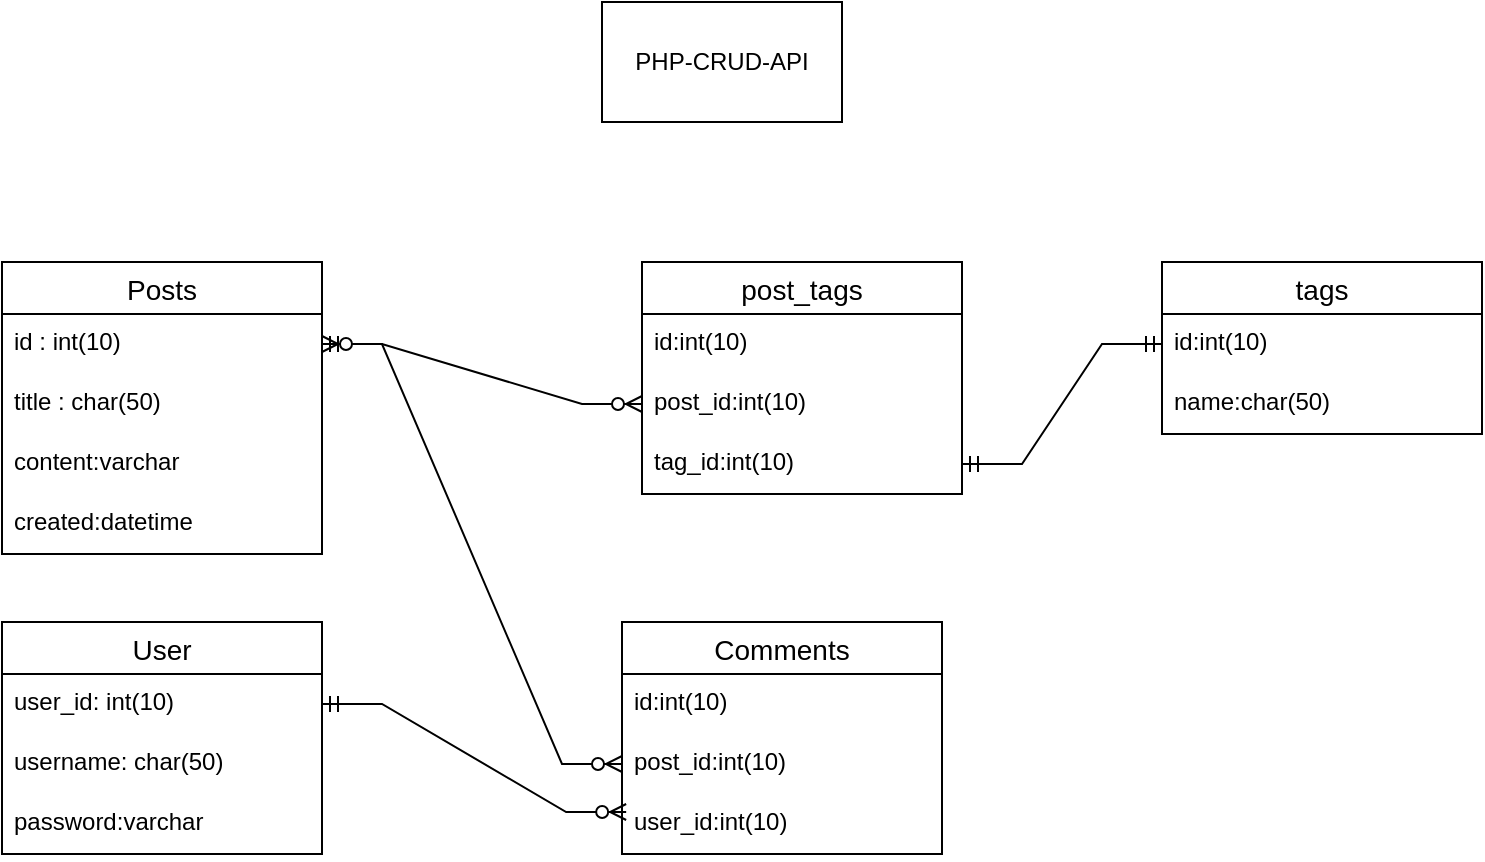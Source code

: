 <mxfile version="16.6.2" type="github">
  <diagram id="C5RBs43oDa-KdzZeNtuy" name="Page-1">
    <mxGraphModel dx="1102" dy="581" grid="1" gridSize="10" guides="1" tooltips="1" connect="1" arrows="1" fold="1" page="1" pageScale="1" pageWidth="827" pageHeight="1169" math="0" shadow="0">
      <root>
        <mxCell id="WIyWlLk6GJQsqaUBKTNV-0" />
        <mxCell id="WIyWlLk6GJQsqaUBKTNV-1" parent="WIyWlLk6GJQsqaUBKTNV-0" />
        <mxCell id="n6vBoiebGXuM5Z6E-Ahn-0" value="PHP-CRUD-API" style="rounded=0;whiteSpace=wrap;html=1;" vertex="1" parent="WIyWlLk6GJQsqaUBKTNV-1">
          <mxGeometry x="360" y="30" width="120" height="60" as="geometry" />
        </mxCell>
        <mxCell id="n6vBoiebGXuM5Z6E-Ahn-35" value="Posts" style="swimlane;fontStyle=0;childLayout=stackLayout;horizontal=1;startSize=26;horizontalStack=0;resizeParent=1;resizeParentMax=0;resizeLast=0;collapsible=1;marginBottom=0;align=center;fontSize=14;" vertex="1" parent="WIyWlLk6GJQsqaUBKTNV-1">
          <mxGeometry x="60" y="160" width="160" height="146" as="geometry" />
        </mxCell>
        <mxCell id="n6vBoiebGXuM5Z6E-Ahn-36" value="id : int(10)" style="text;strokeColor=none;fillColor=none;spacingLeft=4;spacingRight=4;overflow=hidden;rotatable=0;points=[[0,0.5],[1,0.5]];portConstraint=eastwest;fontSize=12;" vertex="1" parent="n6vBoiebGXuM5Z6E-Ahn-35">
          <mxGeometry y="26" width="160" height="30" as="geometry" />
        </mxCell>
        <mxCell id="n6vBoiebGXuM5Z6E-Ahn-37" value="title : char(50)" style="text;strokeColor=none;fillColor=none;spacingLeft=4;spacingRight=4;overflow=hidden;rotatable=0;points=[[0,0.5],[1,0.5]];portConstraint=eastwest;fontSize=12;" vertex="1" parent="n6vBoiebGXuM5Z6E-Ahn-35">
          <mxGeometry y="56" width="160" height="30" as="geometry" />
        </mxCell>
        <mxCell id="n6vBoiebGXuM5Z6E-Ahn-38" value="content:varchar" style="text;strokeColor=none;fillColor=none;spacingLeft=4;spacingRight=4;overflow=hidden;rotatable=0;points=[[0,0.5],[1,0.5]];portConstraint=eastwest;fontSize=12;" vertex="1" parent="n6vBoiebGXuM5Z6E-Ahn-35">
          <mxGeometry y="86" width="160" height="30" as="geometry" />
        </mxCell>
        <mxCell id="n6vBoiebGXuM5Z6E-Ahn-39" value="created:datetime" style="text;strokeColor=none;fillColor=none;spacingLeft=4;spacingRight=4;overflow=hidden;rotatable=0;points=[[0,0.5],[1,0.5]];portConstraint=eastwest;fontSize=12;" vertex="1" parent="n6vBoiebGXuM5Z6E-Ahn-35">
          <mxGeometry y="116" width="160" height="30" as="geometry" />
        </mxCell>
        <mxCell id="n6vBoiebGXuM5Z6E-Ahn-53" value="User" style="swimlane;fontStyle=0;childLayout=stackLayout;horizontal=1;startSize=26;horizontalStack=0;resizeParent=1;resizeParentMax=0;resizeLast=0;collapsible=1;marginBottom=0;align=center;fontSize=14;" vertex="1" parent="WIyWlLk6GJQsqaUBKTNV-1">
          <mxGeometry x="60" y="340" width="160" height="116" as="geometry" />
        </mxCell>
        <mxCell id="n6vBoiebGXuM5Z6E-Ahn-54" value="user_id: int(10)" style="text;strokeColor=none;fillColor=none;spacingLeft=4;spacingRight=4;overflow=hidden;rotatable=0;points=[[0,0.5],[1,0.5]];portConstraint=eastwest;fontSize=12;" vertex="1" parent="n6vBoiebGXuM5Z6E-Ahn-53">
          <mxGeometry y="26" width="160" height="30" as="geometry" />
        </mxCell>
        <mxCell id="n6vBoiebGXuM5Z6E-Ahn-55" value="username: char(50)" style="text;strokeColor=none;fillColor=none;spacingLeft=4;spacingRight=4;overflow=hidden;rotatable=0;points=[[0,0.5],[1,0.5]];portConstraint=eastwest;fontSize=12;" vertex="1" parent="n6vBoiebGXuM5Z6E-Ahn-53">
          <mxGeometry y="56" width="160" height="30" as="geometry" />
        </mxCell>
        <mxCell id="n6vBoiebGXuM5Z6E-Ahn-56" value="password:varchar" style="text;strokeColor=none;fillColor=none;spacingLeft=4;spacingRight=4;overflow=hidden;rotatable=0;points=[[0,0.5],[1,0.5]];portConstraint=eastwest;fontSize=12;" vertex="1" parent="n6vBoiebGXuM5Z6E-Ahn-53">
          <mxGeometry y="86" width="160" height="30" as="geometry" />
        </mxCell>
        <mxCell id="n6vBoiebGXuM5Z6E-Ahn-58" value="Comments" style="swimlane;fontStyle=0;childLayout=stackLayout;horizontal=1;startSize=26;horizontalStack=0;resizeParent=1;resizeParentMax=0;resizeLast=0;collapsible=1;marginBottom=0;align=center;fontSize=14;" vertex="1" parent="WIyWlLk6GJQsqaUBKTNV-1">
          <mxGeometry x="370" y="340" width="160" height="116" as="geometry" />
        </mxCell>
        <mxCell id="n6vBoiebGXuM5Z6E-Ahn-59" value="id:int(10)" style="text;strokeColor=none;fillColor=none;spacingLeft=4;spacingRight=4;overflow=hidden;rotatable=0;points=[[0,0.5],[1,0.5]];portConstraint=eastwest;fontSize=12;" vertex="1" parent="n6vBoiebGXuM5Z6E-Ahn-58">
          <mxGeometry y="26" width="160" height="30" as="geometry" />
        </mxCell>
        <mxCell id="n6vBoiebGXuM5Z6E-Ahn-60" value="post_id:int(10)" style="text;strokeColor=none;fillColor=none;spacingLeft=4;spacingRight=4;overflow=hidden;rotatable=0;points=[[0,0.5],[1,0.5]];portConstraint=eastwest;fontSize=12;" vertex="1" parent="n6vBoiebGXuM5Z6E-Ahn-58">
          <mxGeometry y="56" width="160" height="30" as="geometry" />
        </mxCell>
        <mxCell id="n6vBoiebGXuM5Z6E-Ahn-61" value="user_id:int(10)" style="text;strokeColor=none;fillColor=none;spacingLeft=4;spacingRight=4;overflow=hidden;rotatable=0;points=[[0,0.5],[1,0.5]];portConstraint=eastwest;fontSize=12;" vertex="1" parent="n6vBoiebGXuM5Z6E-Ahn-58">
          <mxGeometry y="86" width="160" height="30" as="geometry" />
        </mxCell>
        <mxCell id="n6vBoiebGXuM5Z6E-Ahn-62" value="" style="edgeStyle=entityRelationEdgeStyle;fontSize=12;html=1;endArrow=ERzeroToMany;startArrow=ERmandOne;rounded=0;entryX=0.013;entryY=0.3;entryDx=0;entryDy=0;entryPerimeter=0;" edge="1" parent="WIyWlLk6GJQsqaUBKTNV-1" source="n6vBoiebGXuM5Z6E-Ahn-54" target="n6vBoiebGXuM5Z6E-Ahn-61">
          <mxGeometry width="100" height="100" relative="1" as="geometry">
            <mxPoint x="340" y="560" as="sourcePoint" />
            <mxPoint x="440" y="460" as="targetPoint" />
          </mxGeometry>
        </mxCell>
        <mxCell id="n6vBoiebGXuM5Z6E-Ahn-64" value="post_tags" style="swimlane;fontStyle=0;childLayout=stackLayout;horizontal=1;startSize=26;horizontalStack=0;resizeParent=1;resizeParentMax=0;resizeLast=0;collapsible=1;marginBottom=0;align=center;fontSize=14;" vertex="1" parent="WIyWlLk6GJQsqaUBKTNV-1">
          <mxGeometry x="380" y="160" width="160" height="116" as="geometry" />
        </mxCell>
        <mxCell id="n6vBoiebGXuM5Z6E-Ahn-65" value="id:int(10)" style="text;strokeColor=none;fillColor=none;spacingLeft=4;spacingRight=4;overflow=hidden;rotatable=0;points=[[0,0.5],[1,0.5]];portConstraint=eastwest;fontSize=12;" vertex="1" parent="n6vBoiebGXuM5Z6E-Ahn-64">
          <mxGeometry y="26" width="160" height="30" as="geometry" />
        </mxCell>
        <mxCell id="n6vBoiebGXuM5Z6E-Ahn-66" value="post_id:int(10)" style="text;strokeColor=none;fillColor=none;spacingLeft=4;spacingRight=4;overflow=hidden;rotatable=0;points=[[0,0.5],[1,0.5]];portConstraint=eastwest;fontSize=12;" vertex="1" parent="n6vBoiebGXuM5Z6E-Ahn-64">
          <mxGeometry y="56" width="160" height="30" as="geometry" />
        </mxCell>
        <mxCell id="n6vBoiebGXuM5Z6E-Ahn-67" value="tag_id:int(10)" style="text;strokeColor=none;fillColor=none;spacingLeft=4;spacingRight=4;overflow=hidden;rotatable=0;points=[[0,0.5],[1,0.5]];portConstraint=eastwest;fontSize=12;" vertex="1" parent="n6vBoiebGXuM5Z6E-Ahn-64">
          <mxGeometry y="86" width="160" height="30" as="geometry" />
        </mxCell>
        <mxCell id="n6vBoiebGXuM5Z6E-Ahn-68" value="" style="edgeStyle=entityRelationEdgeStyle;fontSize=12;html=1;endArrow=ERzeroToMany;startArrow=ERmandOne;rounded=0;" edge="1" parent="WIyWlLk6GJQsqaUBKTNV-1" source="n6vBoiebGXuM5Z6E-Ahn-36" target="n6vBoiebGXuM5Z6E-Ahn-60">
          <mxGeometry width="100" height="100" relative="1" as="geometry">
            <mxPoint x="360" y="320" as="sourcePoint" />
            <mxPoint x="460" y="220" as="targetPoint" />
          </mxGeometry>
        </mxCell>
        <mxCell id="n6vBoiebGXuM5Z6E-Ahn-70" value="" style="edgeStyle=entityRelationEdgeStyle;fontSize=12;html=1;endArrow=ERzeroToMany;endFill=1;startArrow=ERzeroToMany;rounded=0;" edge="1" parent="WIyWlLk6GJQsqaUBKTNV-1" source="n6vBoiebGXuM5Z6E-Ahn-66" target="n6vBoiebGXuM5Z6E-Ahn-36">
          <mxGeometry width="100" height="100" relative="1" as="geometry">
            <mxPoint x="360" y="380" as="sourcePoint" />
            <mxPoint x="460" y="280" as="targetPoint" />
          </mxGeometry>
        </mxCell>
        <mxCell id="n6vBoiebGXuM5Z6E-Ahn-71" value="tags" style="swimlane;fontStyle=0;childLayout=stackLayout;horizontal=1;startSize=26;horizontalStack=0;resizeParent=1;resizeParentMax=0;resizeLast=0;collapsible=1;marginBottom=0;align=center;fontSize=14;" vertex="1" parent="WIyWlLk6GJQsqaUBKTNV-1">
          <mxGeometry x="640" y="160" width="160" height="86" as="geometry" />
        </mxCell>
        <mxCell id="n6vBoiebGXuM5Z6E-Ahn-72" value="id:int(10)" style="text;strokeColor=none;fillColor=none;spacingLeft=4;spacingRight=4;overflow=hidden;rotatable=0;points=[[0,0.5],[1,0.5]];portConstraint=eastwest;fontSize=12;" vertex="1" parent="n6vBoiebGXuM5Z6E-Ahn-71">
          <mxGeometry y="26" width="160" height="30" as="geometry" />
        </mxCell>
        <mxCell id="n6vBoiebGXuM5Z6E-Ahn-73" value="name:char(50)" style="text;strokeColor=none;fillColor=none;spacingLeft=4;spacingRight=4;overflow=hidden;rotatable=0;points=[[0,0.5],[1,0.5]];portConstraint=eastwest;fontSize=12;" vertex="1" parent="n6vBoiebGXuM5Z6E-Ahn-71">
          <mxGeometry y="56" width="160" height="30" as="geometry" />
        </mxCell>
        <mxCell id="n6vBoiebGXuM5Z6E-Ahn-76" value="" style="edgeStyle=entityRelationEdgeStyle;fontSize=12;html=1;endArrow=ERmandOne;startArrow=ERmandOne;rounded=0;" edge="1" parent="WIyWlLk6GJQsqaUBKTNV-1" source="n6vBoiebGXuM5Z6E-Ahn-67" target="n6vBoiebGXuM5Z6E-Ahn-72">
          <mxGeometry width="100" height="100" relative="1" as="geometry">
            <mxPoint x="360" y="280" as="sourcePoint" />
            <mxPoint x="460" y="180" as="targetPoint" />
          </mxGeometry>
        </mxCell>
      </root>
    </mxGraphModel>
  </diagram>
</mxfile>
